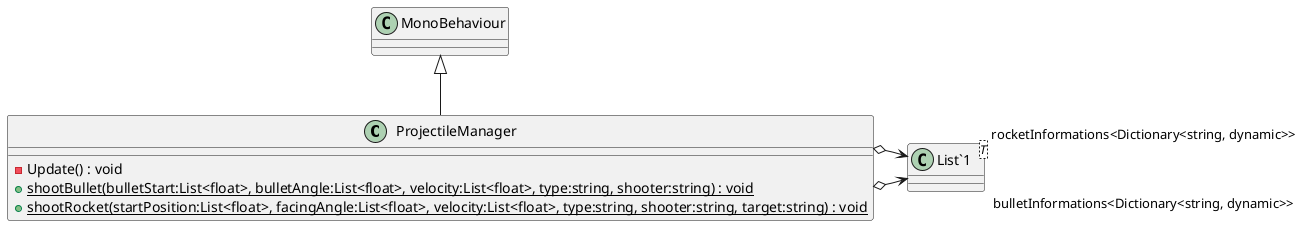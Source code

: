 @startuml
class ProjectileManager {
    - Update() : void
    + {static} shootBullet(bulletStart:List<float>, bulletAngle:List<float>, velocity:List<float>, type:string, shooter:string) : void
    + {static} shootRocket(startPosition:List<float>, facingAngle:List<float>, velocity:List<float>, type:string, shooter:string, target:string) : void
}
class "List`1"<T> {
}
MonoBehaviour <|-- ProjectileManager
ProjectileManager o-> "bulletInformations<Dictionary<string, dynamic>>" "List`1"
ProjectileManager o-> "rocketInformations<Dictionary<string, dynamic>>" "List`1"
@enduml
